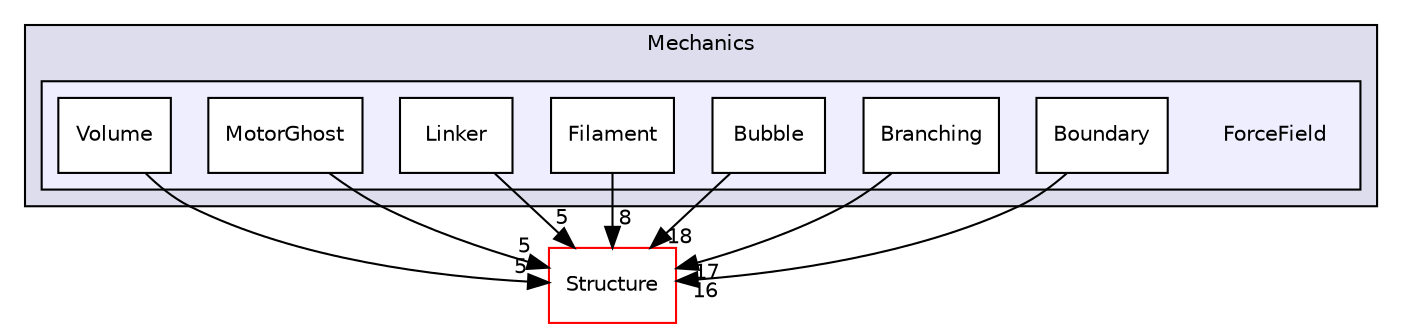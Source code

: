 digraph "src/Mechanics/ForceField" {
  compound=true
  node [ fontsize="10", fontname="Helvetica"];
  edge [ labelfontsize="10", labelfontname="Helvetica"];
  subgraph clusterdir_4c4b18bfeb750a5f08684159b3ab4c25 {
    graph [ bgcolor="#ddddee", pencolor="black", label="Mechanics" fontname="Helvetica", fontsize="10", URL="dir_4c4b18bfeb750a5f08684159b3ab4c25.html"]
  subgraph clusterdir_9a4c1534bd494106f026bdbe76d3e12c {
    graph [ bgcolor="#eeeeff", pencolor="black", label="" URL="dir_9a4c1534bd494106f026bdbe76d3e12c.html"];
    dir_9a4c1534bd494106f026bdbe76d3e12c [shape=plaintext label="ForceField"];
    dir_ae4a66a3f55262d91bc14013ed0f0757 [shape=box label="Boundary" color="black" fillcolor="white" style="filled" URL="dir_ae4a66a3f55262d91bc14013ed0f0757.html"];
    dir_621c4990e276af7bf45521764774eda1 [shape=box label="Branching" color="black" fillcolor="white" style="filled" URL="dir_621c4990e276af7bf45521764774eda1.html"];
    dir_d710ac36824271de4fd9195214ba8a7c [shape=box label="Bubble" color="black" fillcolor="white" style="filled" URL="dir_d710ac36824271de4fd9195214ba8a7c.html"];
    dir_8f945c7524d51752a12700b7d7a55446 [shape=box label="Filament" color="black" fillcolor="white" style="filled" URL="dir_8f945c7524d51752a12700b7d7a55446.html"];
    dir_14c5d43d30a7f4e883b37a01a71b70e6 [shape=box label="Linker" color="black" fillcolor="white" style="filled" URL="dir_14c5d43d30a7f4e883b37a01a71b70e6.html"];
    dir_c9879a2310669418a865551afb895331 [shape=box label="MotorGhost" color="black" fillcolor="white" style="filled" URL="dir_c9879a2310669418a865551afb895331.html"];
    dir_3abcdf2f7017e4150665d9d19aa422df [shape=box label="Volume" color="black" fillcolor="white" style="filled" URL="dir_3abcdf2f7017e4150665d9d19aa422df.html"];
  }
  }
  dir_1e943b2a5906122ddf396bc604857988 [shape=box label="Structure" fillcolor="white" style="filled" color="red" URL="dir_1e943b2a5906122ddf396bc604857988.html"];
  dir_621c4990e276af7bf45521764774eda1->dir_1e943b2a5906122ddf396bc604857988 [headlabel="17", labeldistance=1.5 headhref="dir_000005_000012.html"];
  dir_d710ac36824271de4fd9195214ba8a7c->dir_1e943b2a5906122ddf396bc604857988 [headlabel="18", labeldistance=1.5 headhref="dir_000006_000012.html"];
  dir_ae4a66a3f55262d91bc14013ed0f0757->dir_1e943b2a5906122ddf396bc604857988 [headlabel="16", labeldistance=1.5 headhref="dir_000004_000012.html"];
  dir_8f945c7524d51752a12700b7d7a55446->dir_1e943b2a5906122ddf396bc604857988 [headlabel="8", labeldistance=1.5 headhref="dir_000007_000012.html"];
  dir_c9879a2310669418a865551afb895331->dir_1e943b2a5906122ddf396bc604857988 [headlabel="5", labeldistance=1.5 headhref="dir_000009_000012.html"];
  dir_3abcdf2f7017e4150665d9d19aa422df->dir_1e943b2a5906122ddf396bc604857988 [headlabel="5", labeldistance=1.5 headhref="dir_000010_000012.html"];
  dir_14c5d43d30a7f4e883b37a01a71b70e6->dir_1e943b2a5906122ddf396bc604857988 [headlabel="5", labeldistance=1.5 headhref="dir_000008_000012.html"];
}
